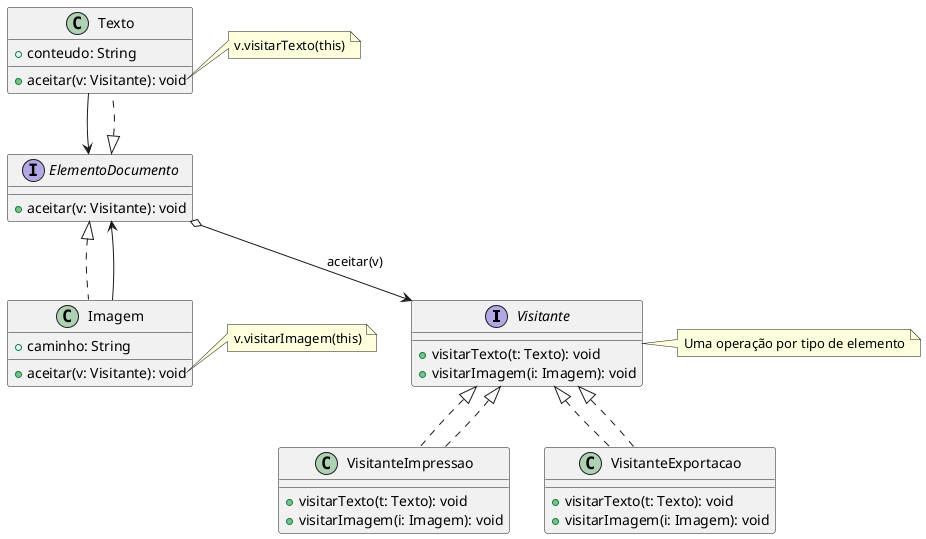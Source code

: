 @startuml

interface Visitante {
  + visitarTexto(t: Texto): void
  + visitarImagem(i: Imagem): void
}

interface ElementoDocumento {
  + aceitar(v: Visitante): void
}

class Texto implements ElementoDocumento {
  + aceitar(v: Visitante): void
  + conteudo: String
}

class Imagem implements ElementoDocumento {
  + aceitar(v: Visitante): void
  + caminho: String
}

class VisitanteImpressao implements Visitante {
  + visitarTexto(t: Texto): void
  + visitarImagem(i: Imagem): void
}

class VisitanteExportacao implements Visitante {
  + visitarTexto(t: Texto): void
  + visitarImagem(i: Imagem): void
}

Texto --> ElementoDocumento
Imagem --> ElementoDocumento

VisitanteImpressao ..|> Visitante
VisitanteExportacao ..|> Visitante

ElementoDocumento o--> Visitante : aceitar(v)

note right of Texto::aceitar
  v.visitarTexto(this)
end note

note right of Imagem::aceitar
  v.visitarImagem(this)
end note

note right of Visitante
  Uma operação por tipo de elemento
end note

@enduml